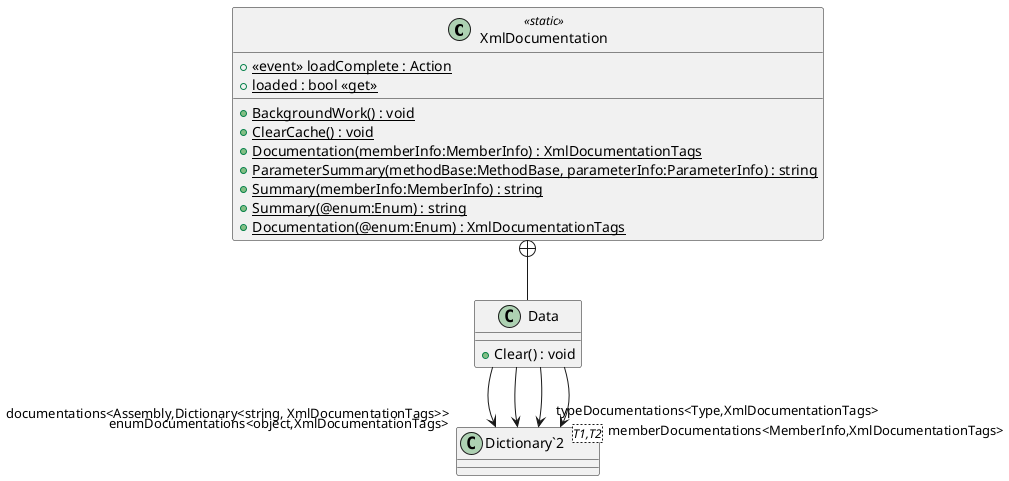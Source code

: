 @startuml
class XmlDocumentation <<static>> {
    + {static}  <<event>> loadComplete : Action 
    + {static} loaded : bool <<get>>
    + {static} BackgroundWork() : void
    + {static} ClearCache() : void
    + {static} Documentation(memberInfo:MemberInfo) : XmlDocumentationTags
    + {static} ParameterSummary(methodBase:MethodBase, parameterInfo:ParameterInfo) : string
    + {static} Summary(memberInfo:MemberInfo) : string
    + {static} Summary(@enum:Enum) : string
    + {static} Documentation(@enum:Enum) : XmlDocumentationTags
}
class Data {
    + Clear() : void
}
class "Dictionary`2"<T1,T2> {
}
XmlDocumentation +-- Data
Data --> "documentations<Assembly,Dictionary<string, XmlDocumentationTags>>" "Dictionary`2"
Data --> "typeDocumentations<Type,XmlDocumentationTags>" "Dictionary`2"
Data --> "memberDocumentations<MemberInfo,XmlDocumentationTags>" "Dictionary`2"
Data --> "enumDocumentations<object,XmlDocumentationTags>" "Dictionary`2"
@enduml
